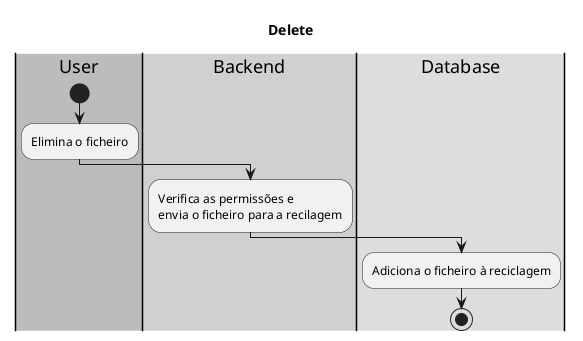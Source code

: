 @startuml

skinparam Monochrome true

title Delete

|#bcbcbc|User|
|#d0d0d0|Backend|
|#dddddd|Database|

|User|
start
    :Elimina o ficheiro;
    |Backend|
    :Verifica as permissões e \nenvia o ficheiro para a recilagem;
    |Database|
    :Adiciona o ficheiro à reciclagem;
stop


@enduml